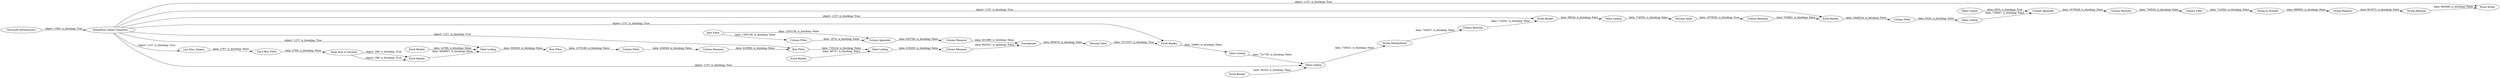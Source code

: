digraph {
	"-4910594431559333371_92" [label="Excel Reader"]
	"-1204277827770659470_104" [label="Excel Reader"]
	"-3946036285790382090_97" [label="Column Renamer"]
	"-3856776525062087287_110" [label="Value Lookup"]
	"-2250915994640919258_87" [label="Microsoft Authenticator"]
	"-2432987279969514572_114" [label="String Replacer"]
	"-2432987279969514572_13" [label="String to Number"]
	"-4910594431559333371_99" [label="Row Filter"]
	"-2432987279969514572_67" [label="String Replacer"]
	"-2250915994640919258_114" [label="Excel Writer"]
	"-6131472343308971321_90" [label="List Files_Folders"]
	"-1204277827770659470_98" [label="Missing Value"]
	"-4910594431559333371_98" [label="Value Lookup"]
	"-3946036285790382090_82" [label="Column Appender"]
	"-6131472343308971321_95" [label="Table Row to Variable"]
	"-3946036285790382090_83" [label="Column Filter"]
	"-2432987279969514572_83" [label="Column Appender"]
	"-3946036285790382090_98" [label="Missing Value"]
	"-4910594431559333371_100" [label="Column Filter"]
	"-2432987279969514572_45" [label="Table Creator"]
	"4807100890206456753_42" [label="Column Resorter"]
	"-2250915994640919258_89" [label="Excel Reader"]
	"-3946036285790382090_86" [label=Concatenate]
	"-4910594431559333371_101" [label="Column Renamer"]
	"-3856776525062087287_108" [label="Excel Reader"]
	"-2432987279969514572_113" [label="Column Filter"]
	"-3946036285790382090_96" [label="Value Lookup"]
	"8828303167008235411_95" [label="Excel Reader"]
	"8609785015624609434_99" [label="Value Lookup"]
	"8609785015624609434_98" [label="Excel Reader"]
	"-3946036285790382090_80" [label="Row Filter"]
	"-2432987279969514572_35" [label="Column Resorter"]
	"-1204277827770659470_106" [label="Column Renamer"]
	"-3946036285790382090_95" [label="Excel Reader"]
	"-3856776525062087287_109" [label="Column Filter"]
	"-3946036285790382090_84" [label="Column Renamer"]
	"8828303167008235411_102" [label="Value Lookup"]
	"-2250915994640919258_88" [label="SharePoint Online Connector"]
	"-3946036285790382090_81" [label="Row Filter"]
	"-6131472343308971321_94" [label="Top k Row Filter"]
	"4807100890206456753_40" [label="String Manipulation"]
	"-1204277827770659470_105" [label="Value Lookup"]
	"-3946036285790382090_81" -> "-3946036285790382090_82" [label="data: 1305158; is_blocking: False"]
	"-3946036285790382090_80" -> "-3946036285790382090_96" [label="data: 735214; is_blocking: False"]
	"-3946036285790382090_84" -> "-3946036285790382090_86" [label="data: 601988; is_blocking: False"]
	"8828303167008235411_102" -> "4807100890206456753_40" [label="data: 726531; is_blocking: False"]
	"-4910594431559333371_100" -> "-4910594431559333371_101" [label="data: 434049; is_blocking: False"]
	"-3946036285790382090_83" -> "-3946036285790382090_82" [label="data: 1974; is_blocking: False"]
	"-1204277827770659470_105" -> "-1204277827770659470_98" [label="data: 716592; is_blocking: False"]
	"-2432987279969514572_113" -> "-2432987279969514572_13" [label="data: 714294; is_blocking: False"]
	"-1204277827770659470_98" -> "-1204277827770659470_106" [label="data: 1670035; is_blocking: True"]
	"-3946036285790382090_98" -> "8609785015624609434_98" [label="data: 1572357; is_blocking: True"]
	"-3946036285790382090_96" -> "-3946036285790382090_97" [label="data: 618265; is_blocking: False"]
	"-3856776525062087287_108" -> "-3856776525062087287_109" [label="data: 1848224; is_blocking: False"]
	"-1204277827770659470_106" -> "-3856776525062087287_108" [label="data: 703681; is_blocking: False"]
	"-2250915994640919258_87" -> "-2250915994640919258_88" [label="object: 1085; is_blocking: True"]
	"-6131472343308971321_95" -> "-2250915994640919258_89" [label="object: 288; is_blocking: True"]
	"-6131472343308971321_95" -> "-2250915994640919258_89" [label="object: 288; is_blocking: True"]
	"-2250915994640919258_88" -> "-4910594431559333371_98" [label="object: 1157; is_blocking: True"]
	"-2250915994640919258_88" -> "-3856776525062087287_108" [label="object: 1157; is_blocking: True"]
	"-2250915994640919258_88" -> "8609785015624609434_98" [label="object: 1157; is_blocking: True"]
	"-3946036285790382090_81" -> "-3946036285790382090_83" [label="data: 1305158; is_blocking: False"]
	"-2432987279969514572_67" -> "-2432987279969514572_114" [label="data: 661872; is_blocking: False"]
	"-2250915994640919258_89" -> "-4910594431559333371_98" [label="data: 3646007; is_blocking: False"]
	"-3946036285790382090_95" -> "-3946036285790382090_96" [label="data: 48727; is_blocking: False"]
	"-1204277827770659470_104" -> "-1204277827770659470_105" [label="data: 99534; is_blocking: False"]
	"-3946036285790382090_86" -> "-3946036285790382090_98" [label="data: 695676; is_blocking: False"]
	"-4910594431559333371_99" -> "-4910594431559333371_100" [label="data: 1279186; is_blocking: False"]
	"-2432987279969514572_114" -> "-2250915994640919258_114" [label="data: 669499; is_blocking: False"]
	"-2432987279969514572_13" -> "-2432987279969514572_67" [label="data: 689803; is_blocking: False"]
	"8828303167008235411_95" -> "8828303167008235411_102" [label="data: 36162; is_blocking: False"]
	"-2250915994640919258_88" -> "-6131472343308971321_90" [label="object: 1157; is_blocking: True"]
	"-4910594431559333371_98" -> "-4910594431559333371_99" [label="data: 305630; is_blocking: False"]
	"-2250915994640919258_88" -> "-3946036285790382090_80" [label="object: 1157; is_blocking: True"]
	"4807100890206456753_40" -> "4807100890206456753_42" [label="data: 749357; is_blocking: False"]
	"-4910594431559333371_92" -> "-4910594431559333371_98" [label="data: 14789; is_blocking: False"]
	"-2432987279969514572_35" -> "-2432987279969514572_113" [label="data: 720534; is_blocking: False"]
	"-2250915994640919258_88" -> "-2250915994640919258_114" [label="object: 1157; is_blocking: True"]
	"-4910594431559333371_101" -> "-3946036285790382090_80" [label="data: 422990; is_blocking: False"]
	"-6131472343308971321_90" -> "-6131472343308971321_94" [label="data: 2797; is_blocking: False"]
	"-3946036285790382090_97" -> "-3946036285790382090_86" [label="data: 605351; is_blocking: False"]
	"4807100890206456753_42" -> "-1204277827770659470_104" [label="data: 714201; is_blocking: False"]
	"-3856776525062087287_110" -> "-2432987279969514572_83" [label="data: 720607; is_blocking: False"]
	"-2432987279969514572_45" -> "-2432987279969514572_83" [label="data: 2933; is_blocking: True"]
	"8609785015624609434_99" -> "8828303167008235411_102" [label="data: 721735; is_blocking: False"]
	"-3856776525062087287_109" -> "-3856776525062087287_110" [label="data: 6320; is_blocking: False"]
	"-2250915994640919258_88" -> "8828303167008235411_102" [label="object: 1157; is_blocking: True"]
	"8609785015624609434_98" -> "8609785015624609434_99" [label="data: 54965; is_blocking: False"]
	"-2432987279969514572_83" -> "-2432987279969514572_35" [label="data: 1676928; is_blocking: False"]
	"-6131472343308971321_94" -> "-6131472343308971321_95" [label="data: 2760; is_blocking: False"]
	"-2250915994640919258_88" -> "-1204277827770659470_104" [label="object: 1157; is_blocking: True"]
	"-3946036285790382090_82" -> "-3946036285790382090_84" [label="data: 603706; is_blocking: False"]
	rankdir=LR
}
